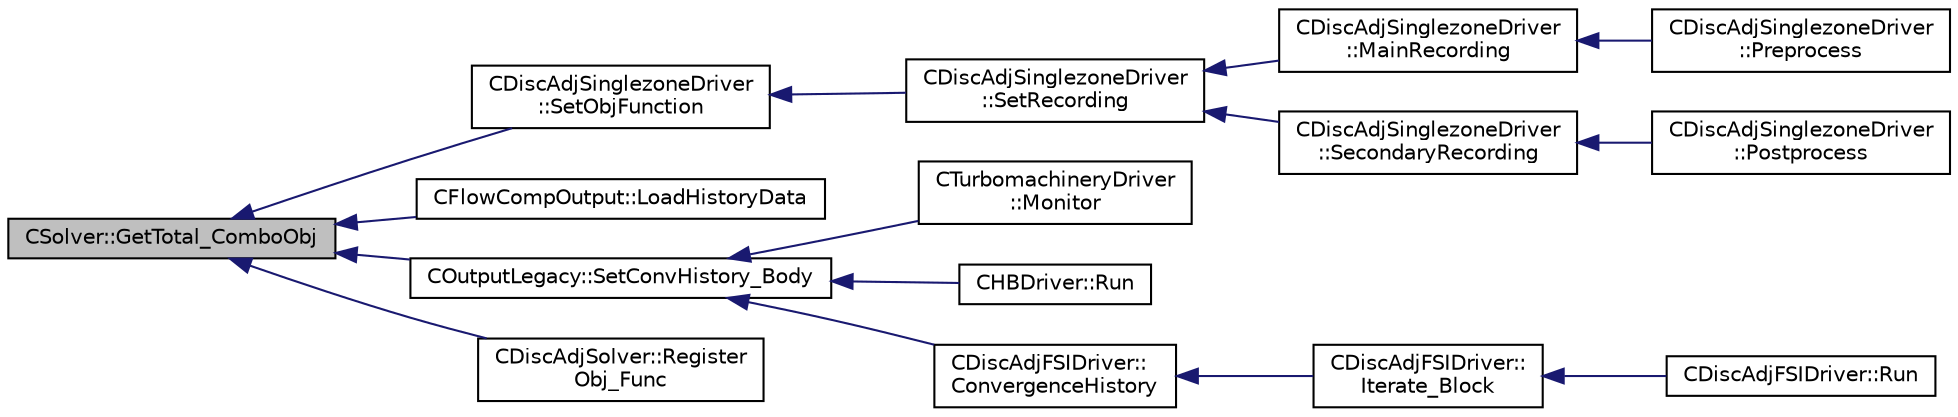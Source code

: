 digraph "CSolver::GetTotal_ComboObj"
{
  edge [fontname="Helvetica",fontsize="10",labelfontname="Helvetica",labelfontsize="10"];
  node [fontname="Helvetica",fontsize="10",shape=record];
  rankdir="LR";
  Node3222 [label="CSolver::GetTotal_ComboObj",height=0.2,width=0.4,color="black", fillcolor="grey75", style="filled", fontcolor="black"];
  Node3222 -> Node3223 [dir="back",color="midnightblue",fontsize="10",style="solid",fontname="Helvetica"];
  Node3223 [label="CDiscAdjSinglezoneDriver\l::SetObjFunction",height=0.2,width=0.4,color="black", fillcolor="white", style="filled",URL="$class_c_disc_adj_singlezone_driver.html#aea0513ac808106c6a92be610b3b17a6a",tooltip="Set the objective function. "];
  Node3223 -> Node3224 [dir="back",color="midnightblue",fontsize="10",style="solid",fontname="Helvetica"];
  Node3224 [label="CDiscAdjSinglezoneDriver\l::SetRecording",height=0.2,width=0.4,color="black", fillcolor="white", style="filled",URL="$class_c_disc_adj_singlezone_driver.html#a7e519f0f189a3a102b0630edaaa9d233",tooltip="Record one iteration of a flow iteration in within multiple zones. "];
  Node3224 -> Node3225 [dir="back",color="midnightblue",fontsize="10",style="solid",fontname="Helvetica"];
  Node3225 [label="CDiscAdjSinglezoneDriver\l::MainRecording",height=0.2,width=0.4,color="black", fillcolor="white", style="filled",URL="$class_c_disc_adj_singlezone_driver.html#af4087bc4859a336b67555336d8f28aaf",tooltip="Record the main computational path. "];
  Node3225 -> Node3226 [dir="back",color="midnightblue",fontsize="10",style="solid",fontname="Helvetica"];
  Node3226 [label="CDiscAdjSinglezoneDriver\l::Preprocess",height=0.2,width=0.4,color="black", fillcolor="white", style="filled",URL="$class_c_disc_adj_singlezone_driver.html#a2d0785572312526d0bd695a14dd405f2",tooltip="Preprocess the single-zone iteration. "];
  Node3224 -> Node3227 [dir="back",color="midnightblue",fontsize="10",style="solid",fontname="Helvetica"];
  Node3227 [label="CDiscAdjSinglezoneDriver\l::SecondaryRecording",height=0.2,width=0.4,color="black", fillcolor="white", style="filled",URL="$class_c_disc_adj_singlezone_driver.html#ad328a74dd89ed2e335b22c4bf2b53cb0",tooltip="Record the secondary computational path. "];
  Node3227 -> Node3228 [dir="back",color="midnightblue",fontsize="10",style="solid",fontname="Helvetica"];
  Node3228 [label="CDiscAdjSinglezoneDriver\l::Postprocess",height=0.2,width=0.4,color="black", fillcolor="white", style="filled",URL="$class_c_disc_adj_singlezone_driver.html#af0ac923c07d86674b252c28df9a115da",tooltip="Postprocess the adjoint iteration for ZONE_0. "];
  Node3222 -> Node3229 [dir="back",color="midnightblue",fontsize="10",style="solid",fontname="Helvetica"];
  Node3229 [label="CFlowCompOutput::LoadHistoryData",height=0.2,width=0.4,color="black", fillcolor="white", style="filled",URL="$class_c_flow_comp_output.html#a393cb19a691990ee6e88f844eccc79ed",tooltip="Load the history output field values. "];
  Node3222 -> Node3230 [dir="back",color="midnightblue",fontsize="10",style="solid",fontname="Helvetica"];
  Node3230 [label="COutputLegacy::SetConvHistory_Body",height=0.2,width=0.4,color="black", fillcolor="white", style="filled",URL="$class_c_output_legacy.html#a217cc0d778a3828499189a9debee47c6",tooltip="Write the history file and the convergence on the screen for serial computations. ..."];
  Node3230 -> Node3231 [dir="back",color="midnightblue",fontsize="10",style="solid",fontname="Helvetica"];
  Node3231 [label="CTurbomachineryDriver\l::Monitor",height=0.2,width=0.4,color="black", fillcolor="white", style="filled",URL="$class_c_turbomachinery_driver.html#a41d7b50bbacef68eb5436293ebb2da4f",tooltip="Monitor the computation. "];
  Node3230 -> Node3232 [dir="back",color="midnightblue",fontsize="10",style="solid",fontname="Helvetica"];
  Node3232 [label="CHBDriver::Run",height=0.2,width=0.4,color="black", fillcolor="white", style="filled",URL="$class_c_h_b_driver.html#a98c0448a8e0404845ee54e25b62eaea9",tooltip="Run a single iteration of a Harmonic Balance problem. "];
  Node3230 -> Node3233 [dir="back",color="midnightblue",fontsize="10",style="solid",fontname="Helvetica"];
  Node3233 [label="CDiscAdjFSIDriver::\lConvergenceHistory",height=0.2,width=0.4,color="black", fillcolor="white", style="filled",URL="$class_c_disc_adj_f_s_i_driver.html#a139dfa2442613879f2b15f28a09c2bd5",tooltip="Output the convergence history. "];
  Node3233 -> Node3234 [dir="back",color="midnightblue",fontsize="10",style="solid",fontname="Helvetica"];
  Node3234 [label="CDiscAdjFSIDriver::\lIterate_Block",height=0.2,width=0.4,color="black", fillcolor="white", style="filled",URL="$class_c_disc_adj_f_s_i_driver.html#a84949f139fa795b7d34d6ff77e82eb5c",tooltip="Iterate a certain block for adjoint FSI - may be the whole set of variables or independent and subite..."];
  Node3234 -> Node3235 [dir="back",color="midnightblue",fontsize="10",style="solid",fontname="Helvetica"];
  Node3235 [label="CDiscAdjFSIDriver::Run",height=0.2,width=0.4,color="black", fillcolor="white", style="filled",URL="$class_c_disc_adj_f_s_i_driver.html#a2e965d6e9c4dcfc296077cae225cab21",tooltip="Run a Discrete Adjoint iteration for the FSI problem. "];
  Node3222 -> Node3236 [dir="back",color="midnightblue",fontsize="10",style="solid",fontname="Helvetica"];
  Node3236 [label="CDiscAdjSolver::Register\lObj_Func",height=0.2,width=0.4,color="black", fillcolor="white", style="filled",URL="$class_c_disc_adj_solver.html#a021bde37a7532ce497cb3c5688b865b9",tooltip="Register the objective function as output. "];
}
